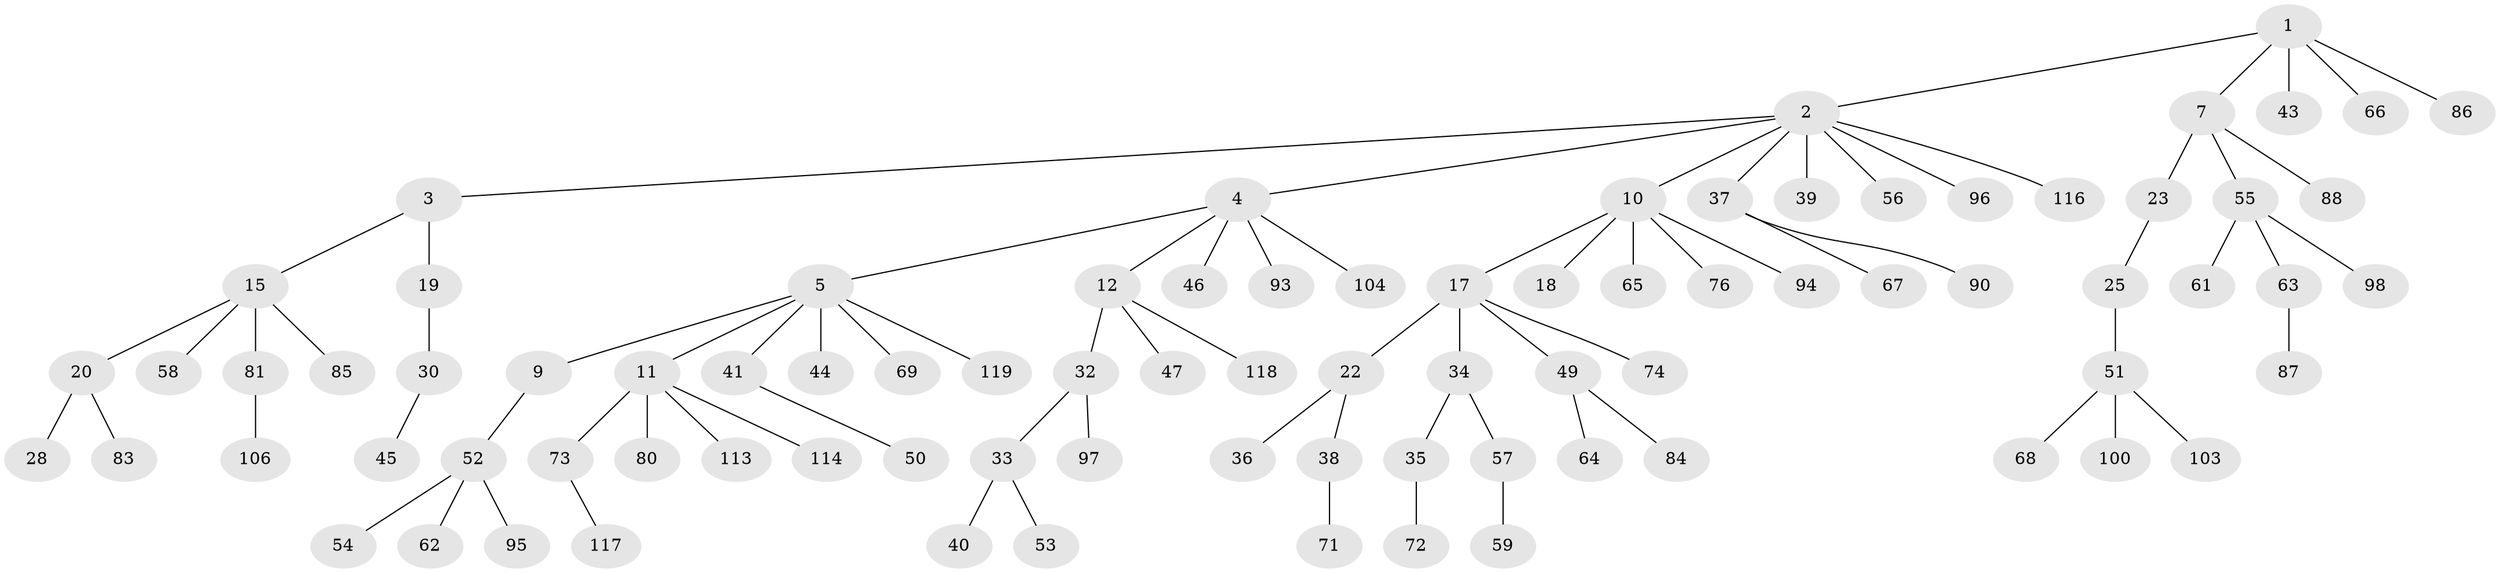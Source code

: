 // original degree distribution, {5: 0.08333333333333333, 6: 0.008333333333333333, 3: 0.13333333333333333, 7: 0.008333333333333333, 2: 0.16666666666666666, 4: 0.041666666666666664, 1: 0.5583333333333333}
// Generated by graph-tools (version 1.1) at 2025/11/02/27/25 16:11:28]
// undirected, 85 vertices, 84 edges
graph export_dot {
graph [start="1"]
  node [color=gray90,style=filled];
  1 [super="+6"];
  2 [super="+14"];
  3;
  4 [super="+31"];
  5 [super="+8"];
  7 [super="+78"];
  9 [super="+13"];
  10 [super="+21"];
  11 [super="+24"];
  12 [super="+27"];
  15 [super="+16"];
  17;
  18;
  19 [super="+29"];
  20;
  22 [super="+26"];
  23;
  25;
  28;
  30 [super="+109"];
  32 [super="+42"];
  33 [super="+101"];
  34 [super="+112"];
  35 [super="+82"];
  36;
  37 [super="+48"];
  38 [super="+79"];
  39 [super="+75"];
  40;
  41;
  43;
  44 [super="+60"];
  45 [super="+108"];
  46 [super="+91"];
  47;
  49 [super="+111"];
  50;
  51 [super="+92"];
  52 [super="+110"];
  53;
  54;
  55 [super="+102"];
  56;
  57 [super="+70"];
  58;
  59;
  61;
  62;
  63;
  64;
  65;
  66;
  67 [super="+107"];
  68;
  69;
  71;
  72;
  73 [super="+77"];
  74 [super="+105"];
  76;
  80;
  81 [super="+120"];
  83 [super="+115"];
  84;
  85 [super="+89"];
  86;
  87;
  88;
  90;
  93;
  94 [super="+99"];
  95;
  96;
  97;
  98;
  100;
  103;
  104;
  106;
  113;
  114;
  116;
  117;
  118;
  119;
  1 -- 2;
  1 -- 7;
  1 -- 66;
  1 -- 86;
  1 -- 43;
  2 -- 3;
  2 -- 4;
  2 -- 10;
  2 -- 37;
  2 -- 96;
  2 -- 116;
  2 -- 39;
  2 -- 56;
  3 -- 15;
  3 -- 19;
  4 -- 5;
  4 -- 12;
  4 -- 46;
  4 -- 93;
  4 -- 104;
  5 -- 9;
  5 -- 41;
  5 -- 119;
  5 -- 69;
  5 -- 11;
  5 -- 44;
  7 -- 23;
  7 -- 55;
  7 -- 88;
  9 -- 52;
  10 -- 17;
  10 -- 18;
  10 -- 94;
  10 -- 65;
  10 -- 76;
  11 -- 80;
  11 -- 113;
  11 -- 114;
  11 -- 73;
  12 -- 32;
  12 -- 118;
  12 -- 47;
  15 -- 20;
  15 -- 58;
  15 -- 85;
  15 -- 81;
  17 -- 22;
  17 -- 34;
  17 -- 49;
  17 -- 74;
  19 -- 30;
  20 -- 28;
  20 -- 83;
  22 -- 38;
  22 -- 36;
  23 -- 25;
  25 -- 51;
  30 -- 45;
  32 -- 33;
  32 -- 97;
  33 -- 40;
  33 -- 53;
  34 -- 35;
  34 -- 57;
  35 -- 72;
  37 -- 90;
  37 -- 67;
  38 -- 71;
  41 -- 50;
  49 -- 64;
  49 -- 84;
  51 -- 68;
  51 -- 100;
  51 -- 103;
  52 -- 54;
  52 -- 62;
  52 -- 95;
  55 -- 61;
  55 -- 63;
  55 -- 98;
  57 -- 59;
  63 -- 87;
  73 -- 117;
  81 -- 106;
}
